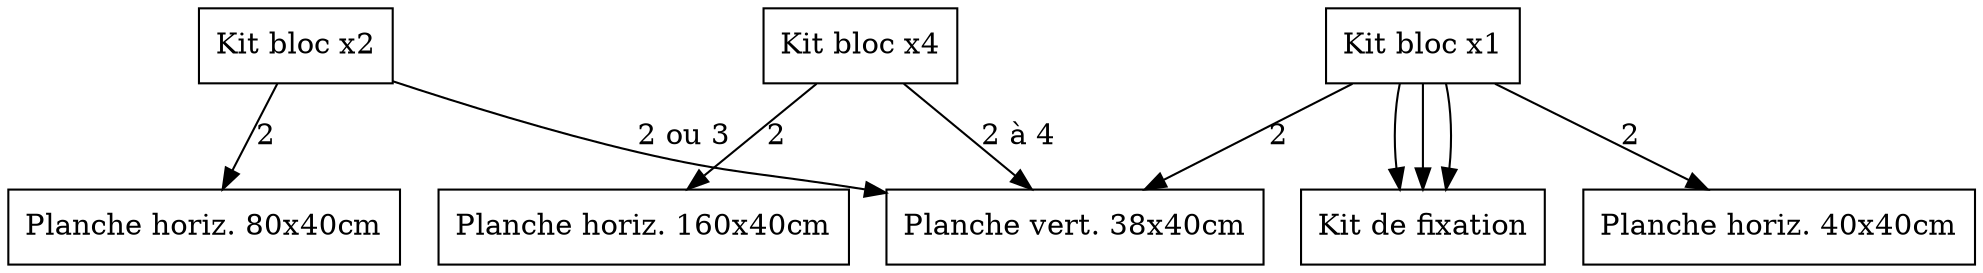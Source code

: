 digraph
{
// Noeuds --------------------------------------------------
	node[shape=box]

	// Produits finis
	blocX1 [label="Kit bloc x1"]
	blocX2 [label="Kit bloc x2"]
	blocX4 [label="Kit bloc x4"]

	// Planches
	plancheT3 [label="Planche horiz. 160x40cm"]
	plancheT2 [label="Planche horiz. 80x40cm"]
	plancheT1 [label="Planche horiz. 40x40cm"]
	plancheT0 [label="Planche vert. 38x40cm"]

	// Fixations
	kitFixations [label="Kit de fixation"]

// Arcs --------------------------------------------------
	blocX1 -> plancheT0 [label="2"]
	blocX1 -> plancheT1 [label="2"]
	blocX1 -> kitFixations

	blocX2 -> plancheT0 [label="2 ou 3"]
	blocX2 -> plancheT2 [label="2"]
	blocX1 -> kitFixations

	blocX4 -> plancheT0 [label="2 à 4"]
	blocX4 -> plancheT3 [label="2"]
	blocX1 -> kitFixations
}
